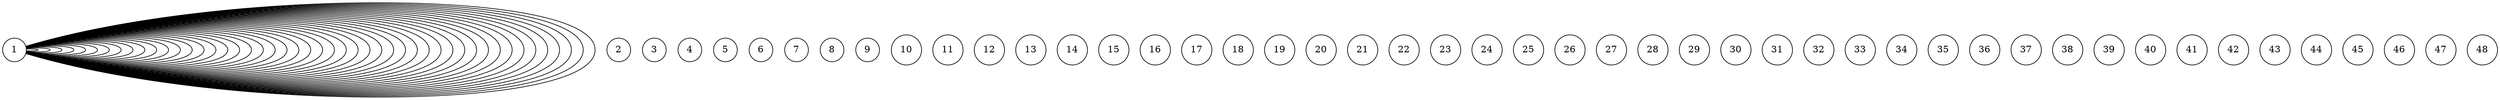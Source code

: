 graph att48 {
	node [shape=circle fillcolor=white]
	1 [ pos = "0.025767,6.895130!"]
	2 [ pos = "0.059263,5.709869!"]
	3 [ pos = "1.033239,2.166967!"]
	4 [ pos = "1.739242,2.592115!"]
	5 [ pos = "2.865241,5.279567!"]
	6 [ pos = "4.207678,7.237825!"]
	7 [ pos = "4.936872,4.042772!"]
	8 [ pos = "5.753672,0.025767!"]
	9 [ pos = "7.789230,5.003865!"]
	10 [ pos = "7.941252,4.236022!"]
	11 [ pos = "8.186035,1.947952!"]
	12 [ pos = "8.361247,8.515846!"]
	13 [ pos = "8.977068,7.289358!"]
	14 [ pos = "11.097655,5.982994!"]
	15 [ pos = "11.551147,8.680752!"]
	16 [ pos = "11.873229,3.086833!"]
	17 [ pos = "11.883535,5.243494!"]
	18 [ pos = "12.125741,6.889977!"]
	19 [ pos = "12.844628,0.360732!"]
	20 [ pos = "13.359959,8.394744!"]
	21 [ pos = "13.396032,5.622262!"]
	22 [ pos = "14.089152,6.714764!"]
	23 [ pos = "14.248905,3.669157!"]
	24 [ pos = "15.202267,9.175470!"]
	25 [ pos = "15.431590,7.402731!"]
	26 [ pos = "15.720175,2.860088!"]
	27 [ pos = "15.735635,1.723783!"]
	28 [ pos = "16.158207,5.501159!"]
	29 [ pos = "16.354032,6.913167!"]
	30 [ pos = "16.557588,8.175728!"]
	31 [ pos = "17.351198,3.743880!"]
	32 [ pos = "17.539294,7.711930!"]
	33 [ pos = "17.773770,4.856996!"]
	34 [ pos = "18.675599,9.737181!"]
	35 [ pos = "18.719402,3.267199!"]
	36 [ pos = "18.758052,12.623035!"]
	37 [ pos = "18.943571,11.610410!"]
	38 [ pos = "19.046637,5.782015!"]
	39 [ pos = "19.227003,9.250193!"]
	40 [ pos = "19.348106,8.345787!"]
	41 [ pos = "19.430559,10.257666!"]
	42 [ pos = "19.440866,7.217212!"]
	43 [ pos = "19.466632,12.416903!"]
	44 [ pos = "19.513012,9.574852!"]
	45 [ pos = "19.603195,11.486730!"]
	46 [ pos = "19.610925,13.357382!"]
	47 [ pos = "19.922700,12.169544!"]
	48 [ pos = "20.000000,11.839732!"]

	1 -- 1
	1 -- 1
	1 -- 1
	1 -- 1
	1 -- 1
	1 -- 1
	1 -- 1
	1 -- 1
	1 -- 1
	1 -- 1
	1 -- 1
	1 -- 1
	1 -- 1
	1 -- 1
	1 -- 1
	1 -- 1
	1 -- 1
	1 -- 1
	1 -- 1
	1 -- 1
	1 -- 1
	1 -- 1
	1 -- 1
	1 -- 1
	1 -- 1
	1 -- 1
	1 -- 1
	1 -- 1
	1 -- 1
	1 -- 1
	1 -- 1
	1 -- 1
	1 -- 1
	1 -- 1
	1 -- 1
	1 -- 1
	1 -- 1
	1 -- 1
	1 -- 1
	1 -- 1
	1 -- 1
	1 -- 1
	1 -- 1
	1 -- 1
	1 -- 1
	1 -- 1
	1 -- 1
	1 -- 1
}